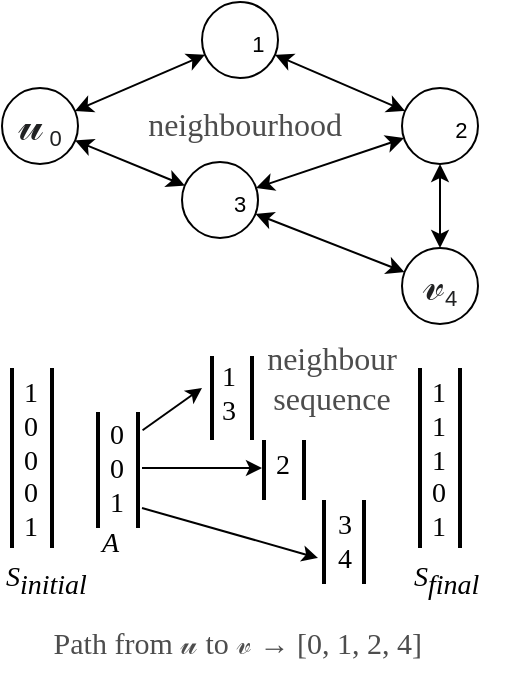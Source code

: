 <mxfile version="20.8.22" type="google"><diagram id="Yajhfn-ijXM2bfyjJcc9" name="Страница 1"><mxGraphModel grid="1" page="1" gridSize="10" guides="1" tooltips="1" connect="1" arrows="1" fold="1" pageScale="1" pageWidth="827" pageHeight="1169" math="0" shadow="0"><root><mxCell id="0"/><mxCell id="1" parent="0"/><mxCell id="Yu9fqJ98h6bRbyJyU7Wf-1" value="&lt;span style=&quot;color: rgb(32, 33, 34); font-family: sans-serif; background-color: rgb(255, 255, 255);&quot;&gt;&lt;span style=&quot;font-size: 22.4px;&quot;&gt;𝓋&lt;/span&gt;&lt;sub style=&quot;&quot;&gt;&lt;font style=&quot;font-size: 11px;&quot;&gt;4&lt;/font&gt;&lt;/sub&gt;&lt;/span&gt;" style="ellipse;whiteSpace=wrap;html=1;aspect=fixed;" vertex="1" parent="1"><mxGeometry x="360" y="200" width="38" height="38" as="geometry"/></mxCell><mxCell id="Yu9fqJ98h6bRbyJyU7Wf-2" value="&lt;div style=&quot;text-align: right;&quot;&gt;&lt;span style=&quot;color: rgb(32, 33, 34); font-family: sans-serif; font-size: 22.4px;&quot;&gt;𝓊&lt;/span&gt;&lt;sub style=&quot;color: rgb(32, 33, 34); font-family: sans-serif;&quot;&gt;&lt;font style=&quot;font-size: 11px;&quot;&gt;&amp;nbsp;0&lt;/font&gt;&lt;/sub&gt;&lt;/div&gt;" style="ellipse;whiteSpace=wrap;html=1;aspect=fixed;" vertex="1" parent="1"><mxGeometry x="160" y="120" width="38" height="38" as="geometry"/></mxCell><mxCell id="Yu9fqJ98h6bRbyJyU7Wf-3" value="&lt;sub style=&quot;&quot;&gt;&lt;font style=&quot;font-size: 11px;&quot;&gt;&amp;nbsp; &amp;nbsp; &amp;nbsp; 1&lt;/font&gt;&lt;/sub&gt;" style="ellipse;whiteSpace=wrap;html=1;aspect=fixed;" vertex="1" parent="1"><mxGeometry x="260" y="77" width="38" height="38" as="geometry"/></mxCell><mxCell id="Yu9fqJ98h6bRbyJyU7Wf-4" value="&lt;sub&gt;&lt;font style=&quot;font-size: 11px;&quot;&gt;&amp;nbsp; &amp;nbsp; &amp;nbsp; &amp;nbsp;2&lt;/font&gt;&lt;/sub&gt;" style="ellipse;whiteSpace=wrap;html=1;aspect=fixed;" vertex="1" parent="1"><mxGeometry x="360" y="120" width="38" height="38" as="geometry"/></mxCell><mxCell id="Yu9fqJ98h6bRbyJyU7Wf-5" value="&amp;nbsp; &amp;nbsp; &amp;nbsp;&amp;nbsp;&lt;sub&gt;&lt;font style=&quot;font-size: 11px;&quot;&gt;3&lt;/font&gt;&lt;/sub&gt;" style="ellipse;whiteSpace=wrap;html=1;aspect=fixed;" vertex="1" parent="1"><mxGeometry x="250" y="157" width="38" height="38" as="geometry"/></mxCell><mxCell id="Yu9fqJ98h6bRbyJyU7Wf-6" value="" style="endArrow=classic;startArrow=classic;html=1;rounded=0;" edge="1" parent="1" source="Yu9fqJ98h6bRbyJyU7Wf-3" target="Yu9fqJ98h6bRbyJyU7Wf-2"><mxGeometry width="50" height="50" relative="1" as="geometry"><mxPoint x="390" y="310" as="sourcePoint"/><mxPoint x="440" y="260" as="targetPoint"/></mxGeometry></mxCell><mxCell id="Yu9fqJ98h6bRbyJyU7Wf-7" value="" style="endArrow=classic;startArrow=classic;html=1;rounded=0;" edge="1" parent="1" source="Yu9fqJ98h6bRbyJyU7Wf-1" target="Yu9fqJ98h6bRbyJyU7Wf-5"><mxGeometry width="50" height="50" relative="1" as="geometry"><mxPoint x="271.713" y="116.91" as="sourcePoint"/><mxPoint x="211.251" y="143.007" as="targetPoint"/></mxGeometry></mxCell><mxCell id="Yu9fqJ98h6bRbyJyU7Wf-8" value="" style="endArrow=classic;startArrow=classic;html=1;rounded=0;" edge="1" parent="1" source="Yu9fqJ98h6bRbyJyU7Wf-4" target="Yu9fqJ98h6bRbyJyU7Wf-1"><mxGeometry width="50" height="50" relative="1" as="geometry"><mxPoint x="370.742" y="225.902" as="sourcePoint"/><mxPoint x="302.242" y="207.157" as="targetPoint"/></mxGeometry></mxCell><mxCell id="Yu9fqJ98h6bRbyJyU7Wf-9" value="" style="endArrow=classic;startArrow=classic;html=1;rounded=0;" edge="1" parent="1" source="Yu9fqJ98h6bRbyJyU7Wf-3" target="Yu9fqJ98h6bRbyJyU7Wf-4"><mxGeometry width="50" height="50" relative="1" as="geometry"><mxPoint x="391.5" y="173" as="sourcePoint"/><mxPoint x="391.5" y="210" as="targetPoint"/></mxGeometry></mxCell><mxCell id="Yu9fqJ98h6bRbyJyU7Wf-10" value="" style="endArrow=classic;startArrow=classic;html=1;rounded=0;" edge="1" parent="1" source="Yu9fqJ98h6bRbyJyU7Wf-5" target="Yu9fqJ98h6bRbyJyU7Wf-4"><mxGeometry width="50" height="50" relative="1" as="geometry"><mxPoint x="311.287" y="116.91" as="sourcePoint"/><mxPoint x="371.749" y="143.007" as="targetPoint"/></mxGeometry></mxCell><mxCell id="Yu9fqJ98h6bRbyJyU7Wf-11" value="" style="endArrow=classic;startArrow=classic;html=1;rounded=0;" edge="1" parent="1" source="Yu9fqJ98h6bRbyJyU7Wf-5" target="Yu9fqJ98h6bRbyJyU7Wf-2"><mxGeometry width="50" height="50" relative="1" as="geometry"><mxPoint x="301.065" y="192.587" as="sourcePoint"/><mxPoint x="371.927" y="160.397" as="targetPoint"/></mxGeometry></mxCell><mxCell id="Yu9fqJ98h6bRbyJyU7Wf-19" value="" style="group" connectable="0" vertex="1" parent="1"><mxGeometry x="160" y="258" width="80" height="132" as="geometry"/></mxCell><mxCell id="Yu9fqJ98h6bRbyJyU7Wf-12" value="" style="line;strokeWidth=2;direction=south;html=1;fontSize=11;" vertex="1" parent="Yu9fqJ98h6bRbyJyU7Wf-19"><mxGeometry y="2" width="10" height="90" as="geometry"/></mxCell><mxCell id="Yu9fqJ98h6bRbyJyU7Wf-14" value="" style="line;strokeWidth=2;direction=south;html=1;fontSize=11;" vertex="1" parent="Yu9fqJ98h6bRbyJyU7Wf-19"><mxGeometry x="20" y="2" width="10" height="90" as="geometry"/></mxCell><mxCell id="Yu9fqJ98h6bRbyJyU7Wf-17" value="&lt;b id=&quot;docs-internal-guid-96b209b2-7fff-e42b-8a6d-834135d42a9e&quot; style=&quot;font-weight: normal; font-size: 14px;&quot;&gt;&lt;span style=&quot;font-size: 14px; color: rgb(0, 0, 0); background-color: transparent; font-weight: 400; font-variant: normal; text-decoration: none; vertical-align: baseline;&quot;&gt;&lt;i style=&quot;font-size: 14px;&quot;&gt;S&lt;/i&gt;&lt;/span&gt;&lt;span style=&quot;font-size: 14px; color: rgb(0, 0, 0); background-color: transparent; font-weight: 400; font-variant: normal; text-decoration: none;&quot;&gt;&lt;i style=&quot;font-size: 14px;&quot;&gt;&lt;sub style=&quot;font-size: 14px;&quot;&gt;initial&lt;/sub&gt;&lt;/i&gt;&lt;/span&gt;&lt;/b&gt;" style="text;whiteSpace=wrap;html=1;fontSize=14;fontFamily=Garamond;" vertex="1" parent="Yu9fqJ98h6bRbyJyU7Wf-19"><mxGeometry y="92" width="70" height="40" as="geometry"/></mxCell><mxCell id="Yu9fqJ98h6bRbyJyU7Wf-18" value="1&lt;br style=&quot;font-size: 14px;&quot;&gt;0&lt;br style=&quot;font-size: 14px;&quot;&gt;0&lt;br style=&quot;font-size: 14px;&quot;&gt;0&lt;br style=&quot;font-size: 14px;&quot;&gt;1" style="text;strokeColor=none;fillColor=none;align=left;verticalAlign=top;spacingLeft=4;spacingRight=4;overflow=hidden;rotatable=0;points=[[0,0.5],[1,0.5]];portConstraint=eastwest;whiteSpace=wrap;html=1;fontFamily=Garamond;fontSize=14;strokeWidth=0;" vertex="1" parent="Yu9fqJ98h6bRbyJyU7Wf-19"><mxGeometry x="5" width="20" height="110" as="geometry"/></mxCell><mxCell id="Yu9fqJ98h6bRbyJyU7Wf-20" value="" style="group" connectable="0" vertex="1" parent="1"><mxGeometry x="364" y="258" width="50" height="132" as="geometry"/></mxCell><mxCell id="Yu9fqJ98h6bRbyJyU7Wf-21" value="" style="line;strokeWidth=2;direction=south;html=1;fontSize=11;" vertex="1" parent="Yu9fqJ98h6bRbyJyU7Wf-20"><mxGeometry y="2" width="10" height="90" as="geometry"/></mxCell><mxCell id="Yu9fqJ98h6bRbyJyU7Wf-22" value="" style="line;strokeWidth=2;direction=south;html=1;fontSize=11;" vertex="1" parent="Yu9fqJ98h6bRbyJyU7Wf-20"><mxGeometry x="20" y="2" width="10" height="90" as="geometry"/></mxCell><mxCell id="Yu9fqJ98h6bRbyJyU7Wf-23" value="&lt;b id=&quot;docs-internal-guid-96b209b2-7fff-e42b-8a6d-834135d42a9e&quot; style=&quot;font-weight: normal; font-size: 14px;&quot;&gt;&lt;span style=&quot;font-size: 14px; color: rgb(0, 0, 0); background-color: transparent; font-weight: 400; font-variant: normal; text-decoration: none; vertical-align: baseline;&quot;&gt;&lt;i style=&quot;font-size: 14px;&quot;&gt;S&lt;/i&gt;&lt;/span&gt;&lt;span style=&quot;font-size: 14px; color: rgb(0, 0, 0); background-color: transparent; font-weight: 400; font-variant: normal; text-decoration: none;&quot;&gt;&lt;i style=&quot;font-size: 14px;&quot;&gt;&lt;sub style=&quot;font-size: 14px;&quot;&gt;final&lt;/sub&gt;&lt;/i&gt;&lt;/span&gt;&lt;/b&gt;" style="text;whiteSpace=wrap;html=1;fontSize=14;fontFamily=Garamond;" vertex="1" parent="Yu9fqJ98h6bRbyJyU7Wf-20"><mxGeometry y="92" width="50" height="40" as="geometry"/></mxCell><mxCell id="Yu9fqJ98h6bRbyJyU7Wf-24" value="1&lt;br style=&quot;font-size: 14px;&quot;&gt;1&lt;br style=&quot;font-size: 14px;&quot;&gt;1&lt;br style=&quot;font-size: 14px;&quot;&gt;0&lt;br style=&quot;font-size: 14px;&quot;&gt;1" style="text;strokeColor=none;fillColor=none;align=left;verticalAlign=top;spacingLeft=4;spacingRight=4;overflow=hidden;rotatable=0;points=[[0,0.5],[1,0.5]];portConstraint=eastwest;whiteSpace=wrap;html=1;fontFamily=Garamond;fontSize=14;strokeWidth=0;" vertex="1" parent="Yu9fqJ98h6bRbyJyU7Wf-20"><mxGeometry x="5" width="20" height="110" as="geometry"/></mxCell><mxCell id="Yu9fqJ98h6bRbyJyU7Wf-30" value="" style="group" connectable="0" vertex="1" parent="1"><mxGeometry x="203" y="280" width="50" height="132" as="geometry"/></mxCell><mxCell id="Yu9fqJ98h6bRbyJyU7Wf-31" value="" style="line;strokeWidth=2;direction=south;html=1;fontSize=11;" vertex="1" parent="Yu9fqJ98h6bRbyJyU7Wf-30"><mxGeometry y="2" width="10" height="58" as="geometry"/></mxCell><mxCell id="Yu9fqJ98h6bRbyJyU7Wf-32" value="" style="line;strokeWidth=2;direction=south;html=1;fontSize=11;" vertex="1" parent="Yu9fqJ98h6bRbyJyU7Wf-30"><mxGeometry x="20" y="2" width="10" height="58" as="geometry"/></mxCell><mxCell id="Yu9fqJ98h6bRbyJyU7Wf-33" value="&lt;span style=&quot;font-size: 14px;&quot;&gt;&lt;i style=&quot;font-size: 14px;&quot;&gt;A&lt;/i&gt;&lt;/span&gt;" style="text;whiteSpace=wrap;html=1;fontSize=14;fontFamily=Garamond;" vertex="1" parent="Yu9fqJ98h6bRbyJyU7Wf-30"><mxGeometry x="5" y="53" width="50" height="40" as="geometry"/></mxCell><mxCell id="Yu9fqJ98h6bRbyJyU7Wf-34" value="0&lt;br style=&quot;font-size: 14px;&quot;&gt;0&lt;br style=&quot;font-size: 14px;&quot;&gt;1" style="text;strokeColor=none;fillColor=none;align=left;verticalAlign=top;spacingLeft=4;spacingRight=4;overflow=hidden;rotatable=0;points=[[0,0.5],[1,0.5]];portConstraint=eastwest;whiteSpace=wrap;html=1;fontFamily=Garamond;fontSize=14;strokeWidth=0;" vertex="1" parent="Yu9fqJ98h6bRbyJyU7Wf-30"><mxGeometry x="5" y="-1" width="20" height="58" as="geometry"/></mxCell><mxCell id="Yu9fqJ98h6bRbyJyU7Wf-53" value="" style="endArrow=classic;html=1;rounded=0;fontFamily=Garamond;fontSize=14;strokeWidth=1;endSize=5;" edge="1" parent="Yu9fqJ98h6bRbyJyU7Wf-30"><mxGeometry width="50" height="50" relative="1" as="geometry"><mxPoint x="27" y="50" as="sourcePoint"/><mxPoint x="115" y="75" as="targetPoint"/></mxGeometry></mxCell><mxCell id="Yu9fqJ98h6bRbyJyU7Wf-47" value="" style="group;fontSize=17;" connectable="0" vertex="1" parent="1"><mxGeometry x="260" y="250" width="104" height="118" as="geometry"/></mxCell><mxCell id="Yu9fqJ98h6bRbyJyU7Wf-29" value="1&lt;br&gt;3" style="text;strokeColor=none;fillColor=none;align=left;verticalAlign=top;spacingLeft=4;spacingRight=4;overflow=hidden;rotatable=0;points=[[0,0.5],[1,0.5]];portConstraint=eastwest;whiteSpace=wrap;html=1;fontFamily=Garamond;fontSize=14;strokeWidth=0;" vertex="1" parent="Yu9fqJ98h6bRbyJyU7Wf-47"><mxGeometry x="4" width="20" height="40" as="geometry"/></mxCell><mxCell id="Yu9fqJ98h6bRbyJyU7Wf-38" value="2" style="text;strokeColor=none;fillColor=none;align=left;verticalAlign=top;spacingLeft=4;spacingRight=4;overflow=hidden;rotatable=0;points=[[0,0.5],[1,0.5]];portConstraint=eastwest;whiteSpace=wrap;html=1;fontFamily=Garamond;fontSize=14;strokeWidth=0;" vertex="1" parent="Yu9fqJ98h6bRbyJyU7Wf-47"><mxGeometry x="31" y="44" width="20" height="40" as="geometry"/></mxCell><mxCell id="Yu9fqJ98h6bRbyJyU7Wf-42" value="3&lt;br&gt;4" style="text;strokeColor=none;fillColor=none;align=left;verticalAlign=top;spacingLeft=4;spacingRight=4;overflow=hidden;rotatable=0;points=[[0,0.5],[1,0.5]];portConstraint=eastwest;whiteSpace=wrap;html=1;fontFamily=Garamond;fontSize=14;strokeWidth=0;" vertex="1" parent="Yu9fqJ98h6bRbyJyU7Wf-47"><mxGeometry x="62" y="74" width="20" height="40" as="geometry"/></mxCell><mxCell id="Yu9fqJ98h6bRbyJyU7Wf-40" value="" style="line;strokeWidth=2;direction=south;html=1;fontSize=11;container=0;" vertex="1" parent="Yu9fqJ98h6bRbyJyU7Wf-47"><mxGeometry y="4" width="10" height="42" as="geometry"/></mxCell><mxCell id="Yu9fqJ98h6bRbyJyU7Wf-41" value="" style="line;strokeWidth=2;direction=south;html=1;fontSize=11;container=0;" vertex="1" parent="Yu9fqJ98h6bRbyJyU7Wf-47"><mxGeometry x="20" y="4" width="10" height="42" as="geometry"/></mxCell><mxCell id="Yu9fqJ98h6bRbyJyU7Wf-43" value="" style="line;strokeWidth=2;direction=south;html=1;fontSize=11;container=0;" vertex="1" parent="Yu9fqJ98h6bRbyJyU7Wf-47"><mxGeometry x="26" y="46" width="10" height="30" as="geometry"/></mxCell><mxCell id="Yu9fqJ98h6bRbyJyU7Wf-44" value="" style="line;strokeWidth=2;direction=south;html=1;fontSize=11;container=0;" vertex="1" parent="Yu9fqJ98h6bRbyJyU7Wf-47"><mxGeometry x="46" y="46" width="10" height="30" as="geometry"/></mxCell><mxCell id="Yu9fqJ98h6bRbyJyU7Wf-45" value="" style="line;strokeWidth=2;direction=south;html=1;fontSize=11;container=0;" vertex="1" parent="Yu9fqJ98h6bRbyJyU7Wf-47"><mxGeometry x="56" y="76" width="10" height="42" as="geometry"/></mxCell><mxCell id="Yu9fqJ98h6bRbyJyU7Wf-46" value="" style="line;strokeWidth=2;direction=south;html=1;fontSize=11;container=0;" vertex="1" parent="Yu9fqJ98h6bRbyJyU7Wf-47"><mxGeometry x="76" y="76" width="10" height="42" as="geometry"/></mxCell><mxCell id="Yu9fqJ98h6bRbyJyU7Wf-50" value="" style="endArrow=classic;html=1;rounded=0;fontFamily=Garamond;fontSize=14;strokeWidth=1;endSize=5;exitX=1.114;exitY=0.209;exitDx=0;exitDy=0;exitPerimeter=0;" edge="1" parent="Yu9fqJ98h6bRbyJyU7Wf-47" source="Yu9fqJ98h6bRbyJyU7Wf-34"><mxGeometry width="50" height="50" relative="1" as="geometry"><mxPoint x="-24" y="40" as="sourcePoint"/><mxPoint y="20" as="targetPoint"/></mxGeometry></mxCell><UserObject label="neighbour sequence" placeholders="1" name="Variable" id="Yu9fqJ98h6bRbyJyU7Wf-56"><mxCell style="text;html=1;strokeColor=none;fillColor=none;align=center;verticalAlign=middle;whiteSpace=wrap;overflow=hidden;dashed=1;dashPattern=1 1;strokeWidth=1;fontFamily=Garamond;fontSize=16;fontColor=#4D4D4D;" vertex="1" parent="Yu9fqJ98h6bRbyJyU7Wf-47"><mxGeometry x="25" y="-10" width="80" height="50" as="geometry"/></mxCell></UserObject><mxCell id="Yu9fqJ98h6bRbyJyU7Wf-51" value="" style="endArrow=classic;html=1;rounded=0;fontFamily=Garamond;fontSize=14;strokeWidth=1;endSize=5;" edge="1" parent="1"><mxGeometry width="50" height="50" relative="1" as="geometry"><mxPoint x="230" y="310" as="sourcePoint"/><mxPoint x="290" y="310" as="targetPoint"/></mxGeometry></mxCell><UserObject label="neighbourhood" placeholders="1" name="Variable" id="Yu9fqJ98h6bRbyJyU7Wf-57"><mxCell style="text;html=1;strokeColor=none;fillColor=none;align=center;verticalAlign=middle;whiteSpace=wrap;overflow=hidden;dashed=1;dashPattern=1 1;strokeWidth=1;fontFamily=Garamond;fontSize=16;fontColor=#4D4D4D;" vertex="1" parent="1"><mxGeometry x="232.25" y="113" width="98.5" height="50" as="geometry"/></mxCell></UserObject><UserObject label="&lt;div style=&quot;text-align: right; font-size: 15px;&quot;&gt;&lt;br style=&quot;font-size: 15px;&quot;&gt;&lt;/div&gt;&lt;font style=&quot;border-color: var(--border-color); text-align: right; background-color: initial; font-size: 15px;&quot;&gt;&lt;span style=&quot;border-color: var(--border-color); font-family: sans-serif; font-size: 15px;&quot;&gt;&lt;span style=&quot;font-family: Garamond; font-size: 15px;&quot;&gt;Path from&amp;nbsp;&lt;/span&gt;𝓊&amp;nbsp;&lt;span style=&quot;background-color: initial; font-family: Garamond; font-size: 15px;&quot;&gt;to&amp;nbsp;&lt;/span&gt;𝓋&amp;nbsp;&lt;font style=&quot;text-align: center; background-color: rgb(255, 255, 255); font-size: 15px;&quot; face=&quot;sans-serif&quot;&gt;→&lt;/font&gt;&lt;span style=&quot;font-family: Garamond; text-align: center; background-color: rgb(255, 255, 255); font-size: 15px;&quot;&gt;&amp;nbsp;[0, 1, 2, 4]&lt;/span&gt;&lt;span style=&quot;background-color: initial; font-size: 15px;&quot;&gt;&amp;nbsp;&lt;/span&gt;&lt;br style=&quot;font-size: 15px;&quot;&gt;&lt;/span&gt;&lt;/font&gt;&amp;nbsp;" placeholders="1" name="Variable" id="Yu9fqJ98h6bRbyJyU7Wf-58"><mxCell style="text;html=1;strokeColor=none;fillColor=none;align=center;verticalAlign=middle;whiteSpace=wrap;overflow=hidden;dashed=1;dashPattern=1 1;strokeWidth=1;fontFamily=Garamond;fontSize=15;fontColor=#4D4D4D;" vertex="1" parent="1"><mxGeometry x="177" y="368" width="206" height="47" as="geometry"/></mxCell></UserObject></root></mxGraphModel></diagram></mxfile>